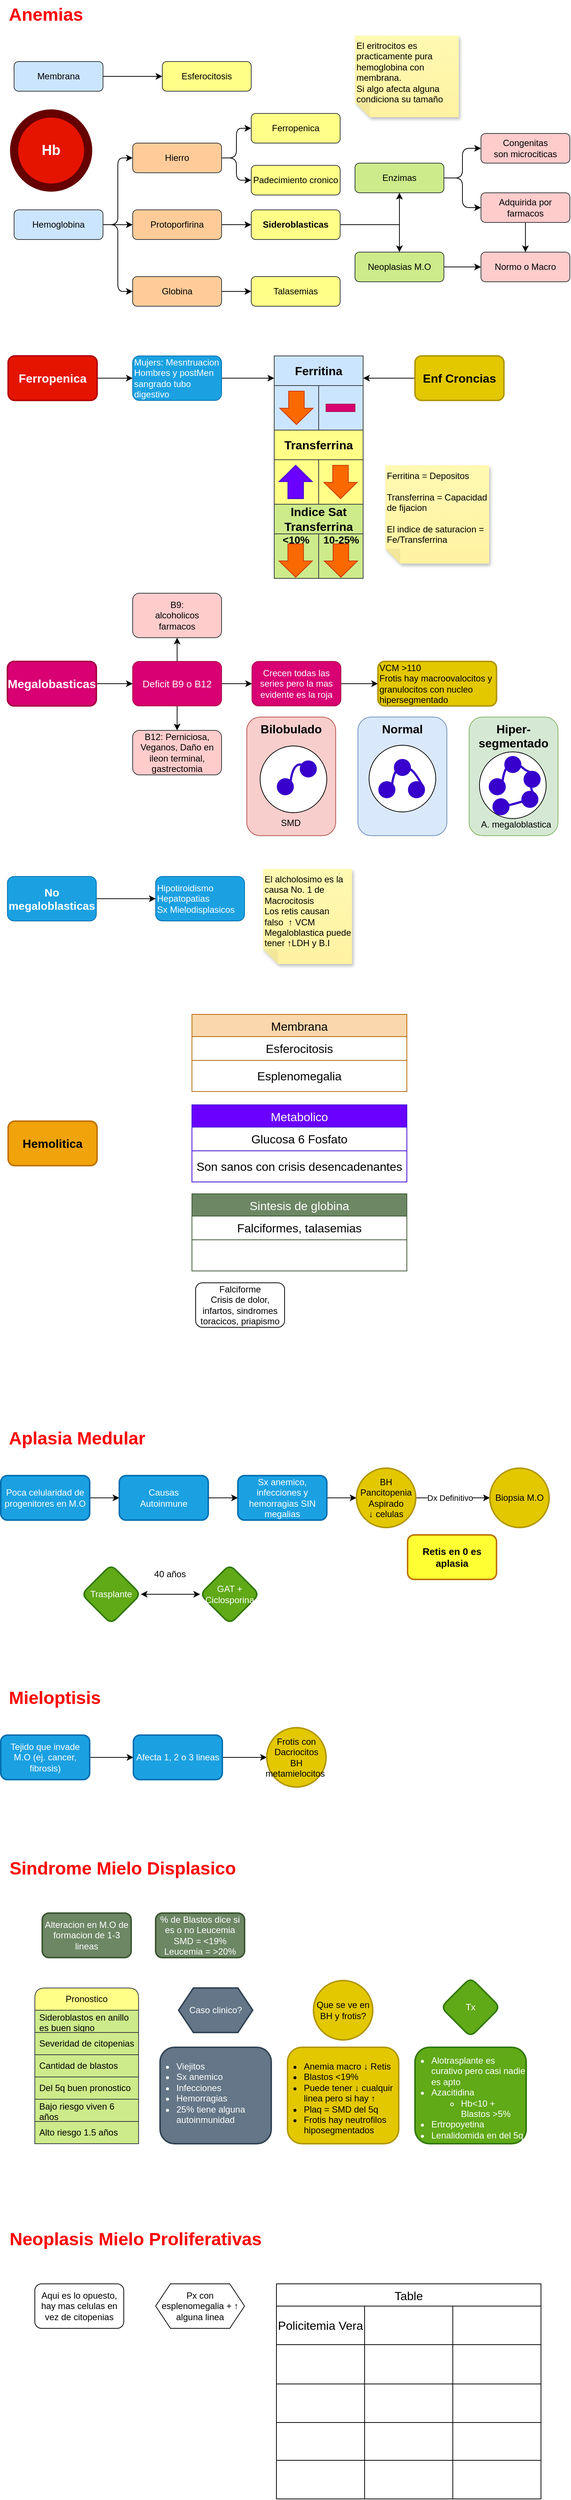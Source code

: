 <mxfile version="21.6.5" type="github">
  <diagram name="Page-1" id="xC1T5dPMzcvkAjgWcqzF">
    <mxGraphModel dx="699" dy="754" grid="1" gridSize="10" guides="1" tooltips="1" connect="1" arrows="1" fold="1" page="1" pageScale="1" pageWidth="850" pageHeight="1100" math="0" shadow="0">
      <root>
        <mxCell id="0" />
        <mxCell id="1" parent="0" />
        <mxCell id="pxykGlDc7MtHIHAwk9MH-92" value="Hiper-segmentado" style="rounded=1;whiteSpace=wrap;html=1;verticalAlign=top;fontSize=16;fontStyle=1;fillColor=#d5e8d4;strokeColor=#82b366;" parent="1" vertex="1">
          <mxGeometry x="703" y="1007" width="120" height="160" as="geometry" />
        </mxCell>
        <mxCell id="pxykGlDc7MtHIHAwk9MH-91" value="Normal" style="rounded=1;whiteSpace=wrap;html=1;verticalAlign=top;fontSize=16;fontStyle=1;fillColor=#dae8fc;strokeColor=#6c8ebf;" parent="1" vertex="1">
          <mxGeometry x="553" y="1007" width="120" height="160" as="geometry" />
        </mxCell>
        <mxCell id="pxykGlDc7MtHIHAwk9MH-87" value="Bilobulado" style="rounded=1;whiteSpace=wrap;html=1;verticalAlign=top;fontSize=16;fontStyle=1;fillColor=#f8cecc;strokeColor=#b85450;" parent="1" vertex="1">
          <mxGeometry x="403" y="1007" width="120" height="160" as="geometry" />
        </mxCell>
        <mxCell id="pxykGlDc7MtHIHAwk9MH-85" value="" style="ellipse;whiteSpace=wrap;html=1;aspect=fixed;" parent="1" vertex="1">
          <mxGeometry x="421" y="1046" width="90" height="90" as="geometry" />
        </mxCell>
        <mxCell id="73Jti63QLcTPkXVLQlRy-1" value="Anemias&amp;nbsp;" style="text;strokeColor=none;fillColor=none;html=1;fontSize=24;fontStyle=1;verticalAlign=middle;align=left;fontColor=#FF0000;" parent="1" vertex="1">
          <mxGeometry x="80" y="40" width="110" height="40" as="geometry" />
        </mxCell>
        <mxCell id="73Jti63QLcTPkXVLQlRy-3" value="Hb" style="ellipse;whiteSpace=wrap;html=1;aspect=fixed;fillColor=#e51400;fontColor=#ffffff;strokeColor=#660000;strokeWidth=11;fontSize=19;fontStyle=1" parent="1" vertex="1">
          <mxGeometry x="89" y="193" width="100" height="100" as="geometry" />
        </mxCell>
        <mxCell id="73Jti63QLcTPkXVLQlRy-9" value="" style="edgeStyle=orthogonalEdgeStyle;rounded=0;orthogonalLoop=1;jettySize=auto;html=1;" parent="1" source="73Jti63QLcTPkXVLQlRy-5" target="73Jti63QLcTPkXVLQlRy-8" edge="1">
          <mxGeometry relative="1" as="geometry" />
        </mxCell>
        <mxCell id="73Jti63QLcTPkXVLQlRy-5" value="Membrana" style="rounded=1;whiteSpace=wrap;html=1;fillColor=#cce5ff;strokeColor=#36393d;" parent="1" vertex="1">
          <mxGeometry x="89" y="123" width="120" height="40" as="geometry" />
        </mxCell>
        <mxCell id="73Jti63QLcTPkXVLQlRy-16" value="" style="edgeStyle=orthogonalEdgeStyle;rounded=1;orthogonalLoop=1;jettySize=auto;html=1;" parent="1" source="73Jti63QLcTPkXVLQlRy-6" target="73Jti63QLcTPkXVLQlRy-10" edge="1">
          <mxGeometry relative="1" as="geometry" />
        </mxCell>
        <mxCell id="73Jti63QLcTPkXVLQlRy-21" style="edgeStyle=orthogonalEdgeStyle;rounded=1;orthogonalLoop=1;jettySize=auto;html=1;entryX=0;entryY=0.5;entryDx=0;entryDy=0;" parent="1" source="73Jti63QLcTPkXVLQlRy-6" target="73Jti63QLcTPkXVLQlRy-11" edge="1">
          <mxGeometry relative="1" as="geometry" />
        </mxCell>
        <mxCell id="73Jti63QLcTPkXVLQlRy-22" style="edgeStyle=orthogonalEdgeStyle;rounded=1;orthogonalLoop=1;jettySize=auto;html=1;entryX=0;entryY=0.5;entryDx=0;entryDy=0;" parent="1" source="73Jti63QLcTPkXVLQlRy-6" target="73Jti63QLcTPkXVLQlRy-7" edge="1">
          <mxGeometry relative="1" as="geometry" />
        </mxCell>
        <mxCell id="73Jti63QLcTPkXVLQlRy-6" value="Hemoglobina" style="rounded=1;whiteSpace=wrap;html=1;fillColor=#cce5ff;strokeColor=#36393d;" parent="1" vertex="1">
          <mxGeometry x="89" y="323" width="120" height="40" as="geometry" />
        </mxCell>
        <mxCell id="73Jti63QLcTPkXVLQlRy-19" value="" style="edgeStyle=orthogonalEdgeStyle;rounded=1;orthogonalLoop=1;jettySize=auto;html=1;" parent="1" source="73Jti63QLcTPkXVLQlRy-7" target="73Jti63QLcTPkXVLQlRy-15" edge="1">
          <mxGeometry relative="1" as="geometry" />
        </mxCell>
        <mxCell id="73Jti63QLcTPkXVLQlRy-7" value="Globina" style="rounded=1;whiteSpace=wrap;html=1;fillColor=#ffcc99;strokeColor=#36393d;" parent="1" vertex="1">
          <mxGeometry x="249" y="413" width="120" height="40" as="geometry" />
        </mxCell>
        <mxCell id="73Jti63QLcTPkXVLQlRy-8" value="Esferocitosis" style="rounded=1;whiteSpace=wrap;html=1;fillColor=#ffff88;strokeColor=#36393d;" parent="1" vertex="1">
          <mxGeometry x="289" y="123" width="120" height="40" as="geometry" />
        </mxCell>
        <mxCell id="73Jti63QLcTPkXVLQlRy-17" value="" style="edgeStyle=orthogonalEdgeStyle;rounded=1;orthogonalLoop=1;jettySize=auto;html=1;" parent="1" source="73Jti63QLcTPkXVLQlRy-10" target="73Jti63QLcTPkXVLQlRy-14" edge="1">
          <mxGeometry relative="1" as="geometry" />
        </mxCell>
        <mxCell id="73Jti63QLcTPkXVLQlRy-10" value="Protoporfirina" style="rounded=1;whiteSpace=wrap;html=1;fillColor=#ffcc99;strokeColor=#36393d;" parent="1" vertex="1">
          <mxGeometry x="249" y="323" width="120" height="40" as="geometry" />
        </mxCell>
        <mxCell id="73Jti63QLcTPkXVLQlRy-18" value="" style="edgeStyle=orthogonalEdgeStyle;rounded=1;orthogonalLoop=1;jettySize=auto;html=1;" parent="1" source="73Jti63QLcTPkXVLQlRy-11" target="73Jti63QLcTPkXVLQlRy-13" edge="1">
          <mxGeometry relative="1" as="geometry" />
        </mxCell>
        <mxCell id="73Jti63QLcTPkXVLQlRy-20" style="edgeStyle=orthogonalEdgeStyle;rounded=1;orthogonalLoop=1;jettySize=auto;html=1;entryX=0;entryY=0.5;entryDx=0;entryDy=0;" parent="1" source="73Jti63QLcTPkXVLQlRy-11" target="73Jti63QLcTPkXVLQlRy-12" edge="1">
          <mxGeometry relative="1" as="geometry" />
        </mxCell>
        <mxCell id="73Jti63QLcTPkXVLQlRy-11" value="Hierro" style="rounded=1;whiteSpace=wrap;html=1;fillColor=#ffcc99;strokeColor=#36393d;" parent="1" vertex="1">
          <mxGeometry x="249" y="233" width="120" height="40" as="geometry" />
        </mxCell>
        <mxCell id="73Jti63QLcTPkXVLQlRy-12" value="Ferropenica" style="rounded=1;whiteSpace=wrap;html=1;fillColor=#ffff88;strokeColor=#36393d;" parent="1" vertex="1">
          <mxGeometry x="409" y="193" width="120" height="40" as="geometry" />
        </mxCell>
        <mxCell id="73Jti63QLcTPkXVLQlRy-13" value="Padecimiento cronico" style="rounded=1;whiteSpace=wrap;html=1;fillColor=#ffff88;strokeColor=#36393d;" parent="1" vertex="1">
          <mxGeometry x="409" y="263" width="120" height="40" as="geometry" />
        </mxCell>
        <mxCell id="73Jti63QLcTPkXVLQlRy-38" style="edgeStyle=orthogonalEdgeStyle;rounded=0;orthogonalLoop=1;jettySize=auto;html=1;entryX=0.5;entryY=1;entryDx=0;entryDy=0;" parent="1" source="73Jti63QLcTPkXVLQlRy-14" target="73Jti63QLcTPkXVLQlRy-23" edge="1">
          <mxGeometry relative="1" as="geometry" />
        </mxCell>
        <mxCell id="73Jti63QLcTPkXVLQlRy-39" style="edgeStyle=orthogonalEdgeStyle;rounded=0;orthogonalLoop=1;jettySize=auto;html=1;entryX=0.5;entryY=0;entryDx=0;entryDy=0;" parent="1" source="73Jti63QLcTPkXVLQlRy-14" target="73Jti63QLcTPkXVLQlRy-24" edge="1">
          <mxGeometry relative="1" as="geometry" />
        </mxCell>
        <mxCell id="73Jti63QLcTPkXVLQlRy-14" value="Sideroblasticas" style="rounded=1;whiteSpace=wrap;html=1;fillColor=#ffff88;strokeColor=#36393d;fontStyle=1" parent="1" vertex="1">
          <mxGeometry x="409" y="323" width="120" height="40" as="geometry" />
        </mxCell>
        <mxCell id="73Jti63QLcTPkXVLQlRy-15" value="Talasemias" style="rounded=1;whiteSpace=wrap;html=1;fillColor=#ffff88;strokeColor=#36393d;" parent="1" vertex="1">
          <mxGeometry x="409" y="413" width="120" height="40" as="geometry" />
        </mxCell>
        <mxCell id="73Jti63QLcTPkXVLQlRy-29" style="edgeStyle=orthogonalEdgeStyle;rounded=1;orthogonalLoop=1;jettySize=auto;html=1;entryX=0;entryY=0.5;entryDx=0;entryDy=0;" parent="1" source="73Jti63QLcTPkXVLQlRy-23" target="73Jti63QLcTPkXVLQlRy-27" edge="1">
          <mxGeometry relative="1" as="geometry" />
        </mxCell>
        <mxCell id="73Jti63QLcTPkXVLQlRy-37" style="edgeStyle=orthogonalEdgeStyle;rounded=1;orthogonalLoop=1;jettySize=auto;html=1;entryX=0;entryY=0.5;entryDx=0;entryDy=0;" parent="1" source="73Jti63QLcTPkXVLQlRy-23" target="73Jti63QLcTPkXVLQlRy-33" edge="1">
          <mxGeometry relative="1" as="geometry" />
        </mxCell>
        <mxCell id="73Jti63QLcTPkXVLQlRy-23" value="Enzimas" style="rounded=1;whiteSpace=wrap;html=1;fillColor=#cdeb8b;strokeColor=#36393d;" parent="1" vertex="1">
          <mxGeometry x="549" y="260" width="120" height="40" as="geometry" />
        </mxCell>
        <mxCell id="73Jti63QLcTPkXVLQlRy-30" style="edgeStyle=orthogonalEdgeStyle;rounded=0;orthogonalLoop=1;jettySize=auto;html=1;" parent="1" source="73Jti63QLcTPkXVLQlRy-24" target="73Jti63QLcTPkXVLQlRy-28" edge="1">
          <mxGeometry relative="1" as="geometry" />
        </mxCell>
        <mxCell id="73Jti63QLcTPkXVLQlRy-24" value="Neoplasias M.O" style="rounded=1;whiteSpace=wrap;html=1;fillColor=#cdeb8b;strokeColor=#36393d;" parent="1" vertex="1">
          <mxGeometry x="549" y="380" width="120" height="40" as="geometry" />
        </mxCell>
        <mxCell id="73Jti63QLcTPkXVLQlRy-27" value="Congenitas&lt;br&gt;son microciticas" style="rounded=1;whiteSpace=wrap;html=1;fillColor=#ffcccc;strokeColor=#36393d;" parent="1" vertex="1">
          <mxGeometry x="719" y="220" width="120" height="40" as="geometry" />
        </mxCell>
        <mxCell id="73Jti63QLcTPkXVLQlRy-28" value="Normo o Macro" style="rounded=1;whiteSpace=wrap;html=1;fillColor=#ffcccc;strokeColor=#36393d;" parent="1" vertex="1">
          <mxGeometry x="719" y="380" width="120" height="40" as="geometry" />
        </mxCell>
        <mxCell id="73Jti63QLcTPkXVLQlRy-31" value="&lt;span style=&quot;font-family: Helvetica; font-size: 12px; font-style: normal; font-variant-ligatures: normal; font-variant-caps: normal; font-weight: 400; letter-spacing: normal; orphans: 2; text-indent: 0px; text-transform: none; widows: 2; word-spacing: 0px; -webkit-text-stroke-width: 0px; text-decoration-thickness: initial; text-decoration-style: initial; text-decoration-color: initial; float: none; display: inline !important;&quot;&gt;El eritrocitos es practicamente pura hemoglobina con membrana.&lt;/span&gt;&lt;br style=&quot;border-color: var(--border-color); font-family: Helvetica; font-size: 12px; font-style: normal; font-variant-ligatures: normal; font-variant-caps: normal; font-weight: 400; letter-spacing: normal; orphans: 2; text-indent: 0px; text-transform: none; widows: 2; word-spacing: 0px; -webkit-text-stroke-width: 0px; text-decoration-thickness: initial; text-decoration-style: initial; text-decoration-color: initial;&quot;&gt;&lt;span style=&quot;font-family: Helvetica; font-size: 12px; font-style: normal; font-variant-ligatures: normal; font-variant-caps: normal; font-weight: 400; letter-spacing: normal; orphans: 2; text-indent: 0px; text-transform: none; widows: 2; word-spacing: 0px; -webkit-text-stroke-width: 0px; text-decoration-thickness: initial; text-decoration-style: initial; text-decoration-color: initial; float: none; display: inline !important;&quot;&gt;Si algo afecta alguna condiciona su tamaño&lt;/span&gt;" style="shape=note;whiteSpace=wrap;html=1;backgroundOutline=1;fontColor=default;darkOpacity=0.05;fillColor=#FFF9B2;strokeColor=none;fillStyle=solid;direction=west;gradientDirection=north;gradientColor=#FFF2A1;shadow=1;size=20;pointerEvents=1;verticalAlign=top;align=left;labelBackgroundColor=none;" parent="1" vertex="1">
          <mxGeometry x="549" y="88" width="140" height="110" as="geometry" />
        </mxCell>
        <mxCell id="73Jti63QLcTPkXVLQlRy-36" value="" style="edgeStyle=orthogonalEdgeStyle;rounded=0;orthogonalLoop=1;jettySize=auto;html=1;" parent="1" source="73Jti63QLcTPkXVLQlRy-33" target="73Jti63QLcTPkXVLQlRy-28" edge="1">
          <mxGeometry relative="1" as="geometry" />
        </mxCell>
        <mxCell id="73Jti63QLcTPkXVLQlRy-33" value="Adquirida por farmacos" style="rounded=1;whiteSpace=wrap;html=1;fillColor=#ffcccc;strokeColor=#36393d;" parent="1" vertex="1">
          <mxGeometry x="719" y="300" width="120" height="40" as="geometry" />
        </mxCell>
        <mxCell id="73Jti63QLcTPkXVLQlRy-44" value="" style="edgeStyle=orthogonalEdgeStyle;rounded=0;orthogonalLoop=1;jettySize=auto;html=1;" parent="1" source="73Jti63QLcTPkXVLQlRy-40" target="73Jti63QLcTPkXVLQlRy-43" edge="1">
          <mxGeometry relative="1" as="geometry" />
        </mxCell>
        <mxCell id="73Jti63QLcTPkXVLQlRy-40" value="Megalobasticas" style="rounded=1;whiteSpace=wrap;html=1;fontSize=16;fillColor=#d80073;fontColor=#ffffff;strokeColor=#A50040;strokeWidth=2;fontStyle=1" parent="1" vertex="1">
          <mxGeometry x="80" y="932" width="120" height="60" as="geometry" />
        </mxCell>
        <mxCell id="73Jti63QLcTPkXVLQlRy-46" value="" style="edgeStyle=orthogonalEdgeStyle;rounded=0;orthogonalLoop=1;jettySize=auto;html=1;" parent="1" source="73Jti63QLcTPkXVLQlRy-41" target="73Jti63QLcTPkXVLQlRy-45" edge="1">
          <mxGeometry relative="1" as="geometry" />
        </mxCell>
        <mxCell id="73Jti63QLcTPkXVLQlRy-41" value="No megaloblasticas" style="whiteSpace=wrap;html=1;rounded=1;fillColor=#1ba1e2;fontColor=#ffffff;strokeColor=#006EAF;fontSize=15;fontStyle=1" parent="1" vertex="1">
          <mxGeometry x="80" y="1222" width="120" height="60" as="geometry" />
        </mxCell>
        <mxCell id="pxykGlDc7MtHIHAwk9MH-60" value="" style="edgeStyle=orthogonalEdgeStyle;rounded=0;orthogonalLoop=1;jettySize=auto;html=1;" parent="1" source="73Jti63QLcTPkXVLQlRy-43" target="pxykGlDc7MtHIHAwk9MH-59" edge="1">
          <mxGeometry relative="1" as="geometry" />
        </mxCell>
        <mxCell id="pxykGlDc7MtHIHAwk9MH-96" value="" style="edgeStyle=orthogonalEdgeStyle;rounded=0;orthogonalLoop=1;jettySize=auto;html=1;" parent="1" source="73Jti63QLcTPkXVLQlRy-43" target="pxykGlDc7MtHIHAwk9MH-95" edge="1">
          <mxGeometry relative="1" as="geometry" />
        </mxCell>
        <mxCell id="pxykGlDc7MtHIHAwk9MH-98" value="" style="edgeStyle=orthogonalEdgeStyle;rounded=0;orthogonalLoop=1;jettySize=auto;html=1;" parent="1" source="73Jti63QLcTPkXVLQlRy-43" target="pxykGlDc7MtHIHAwk9MH-97" edge="1">
          <mxGeometry relative="1" as="geometry" />
        </mxCell>
        <mxCell id="73Jti63QLcTPkXVLQlRy-43" value="Deficit B9 o B12" style="whiteSpace=wrap;html=1;rounded=1;fontSize=13;fillColor=#d80073;fontColor=#ffffff;strokeColor=#A50040;" parent="1" vertex="1">
          <mxGeometry x="249" y="932" width="120" height="60" as="geometry" />
        </mxCell>
        <mxCell id="73Jti63QLcTPkXVLQlRy-45" value="Hipotiroidismo&lt;br&gt;Hepatopatias&lt;br&gt;Sx Mielodisplasicos" style="whiteSpace=wrap;html=1;rounded=1;align=left;fillColor=#1ba1e2;fontColor=#ffffff;strokeColor=#006EAF;" parent="1" vertex="1">
          <mxGeometry x="280" y="1222" width="120" height="60" as="geometry" />
        </mxCell>
        <mxCell id="73Jti63QLcTPkXVLQlRy-47" value="El alcholosimo es la causa No. 1 de Macrocitosis&lt;br&gt;Los retis causan falso&amp;nbsp; ↑ VCM&lt;br&gt;Megaloblastica puede tener ↑LDH y B.I" style="shape=note;whiteSpace=wrap;html=1;backgroundOutline=1;fontColor=#000000;darkOpacity=0.05;fillColor=#FFF9B2;strokeColor=none;fillStyle=solid;direction=west;gradientDirection=north;gradientColor=#FFF2A1;shadow=1;size=20;pointerEvents=1;align=left;verticalAlign=top;" parent="1" vertex="1">
          <mxGeometry x="425" y="1212" width="120" height="128" as="geometry" />
        </mxCell>
        <mxCell id="73Jti63QLcTPkXVLQlRy-48" value="Aplasia Medular" style="text;strokeColor=none;fillColor=none;html=1;fontSize=24;fontStyle=1;verticalAlign=middle;align=left;fontColor=#FF0000;" parent="1" vertex="1">
          <mxGeometry x="80" y="1960" width="260" height="40" as="geometry" />
        </mxCell>
        <mxCell id="pxykGlDc7MtHIHAwk9MH-3" value="" style="edgeStyle=orthogonalEdgeStyle;rounded=0;orthogonalLoop=1;jettySize=auto;html=1;" parent="1" source="pxykGlDc7MtHIHAwk9MH-1" target="pxykGlDc7MtHIHAwk9MH-2" edge="1">
          <mxGeometry relative="1" as="geometry" />
        </mxCell>
        <mxCell id="pxykGlDc7MtHIHAwk9MH-1" value="Poca celularidad de progenitores en M.O" style="rounded=1;whiteSpace=wrap;html=1;fillColor=#1ba1e2;fontColor=#ffffff;strokeColor=#006EAF;strokeWidth=2;" parent="1" vertex="1">
          <mxGeometry x="71" y="2030" width="120" height="60" as="geometry" />
        </mxCell>
        <mxCell id="pxykGlDc7MtHIHAwk9MH-5" value="" style="edgeStyle=orthogonalEdgeStyle;rounded=0;orthogonalLoop=1;jettySize=auto;html=1;" parent="1" source="pxykGlDc7MtHIHAwk9MH-10" target="pxykGlDc7MtHIHAwk9MH-4" edge="1">
          <mxGeometry relative="1" as="geometry" />
        </mxCell>
        <mxCell id="pxykGlDc7MtHIHAwk9MH-2" value="Causas&lt;br&gt;Autoinmune" style="whiteSpace=wrap;html=1;rounded=1;fillColor=#1ba1e2;fontColor=#ffffff;strokeColor=#006EAF;strokeWidth=2;" parent="1" vertex="1">
          <mxGeometry x="231" y="2030" width="120" height="60" as="geometry" />
        </mxCell>
        <mxCell id="pxykGlDc7MtHIHAwk9MH-7" value="" style="edgeStyle=orthogonalEdgeStyle;rounded=0;orthogonalLoop=1;jettySize=auto;html=1;" parent="1" source="pxykGlDc7MtHIHAwk9MH-4" target="pxykGlDc7MtHIHAwk9MH-6" edge="1">
          <mxGeometry relative="1" as="geometry" />
        </mxCell>
        <mxCell id="pxykGlDc7MtHIHAwk9MH-8" value="Dx Definitivo" style="edgeLabel;html=1;align=center;verticalAlign=middle;resizable=0;points=[];" parent="pxykGlDc7MtHIHAwk9MH-7" vertex="1" connectable="0">
          <mxGeometry x="-0.425" y="1" relative="1" as="geometry">
            <mxPoint x="17" y="1" as="offset" />
          </mxGeometry>
        </mxCell>
        <mxCell id="pxykGlDc7MtHIHAwk9MH-4" value="BH&lt;br&gt;Pancitopenia&lt;br&gt;Aspirado&lt;br&gt;↓ celulas" style="ellipse;whiteSpace=wrap;html=1;rounded=1;fillColor=#e3c800;fontColor=#000000;strokeColor=#B09500;strokeWidth=2;" parent="1" vertex="1">
          <mxGeometry x="551" y="2020" width="80" height="80" as="geometry" />
        </mxCell>
        <mxCell id="pxykGlDc7MtHIHAwk9MH-6" value="Biopsia M.O" style="ellipse;whiteSpace=wrap;html=1;rounded=1;fillColor=#e3c800;fontColor=#000000;strokeColor=#B09500;strokeWidth=2;" parent="1" vertex="1">
          <mxGeometry x="731" y="2020" width="80" height="80" as="geometry" />
        </mxCell>
        <mxCell id="pxykGlDc7MtHIHAwk9MH-9" value="Retis en 0 es aplasia" style="rounded=1;whiteSpace=wrap;html=1;fillColor=#FFFF33;fontColor=#000000;strokeColor=#BD7000;strokeWidth=2;fontStyle=1;fontSize=13;" parent="1" vertex="1">
          <mxGeometry x="620" y="2110" width="120" height="60" as="geometry" />
        </mxCell>
        <mxCell id="pxykGlDc7MtHIHAwk9MH-11" value="" style="edgeStyle=orthogonalEdgeStyle;rounded=0;orthogonalLoop=1;jettySize=auto;html=1;" parent="1" source="pxykGlDc7MtHIHAwk9MH-2" target="pxykGlDc7MtHIHAwk9MH-10" edge="1">
          <mxGeometry relative="1" as="geometry">
            <mxPoint x="351" y="2060" as="sourcePoint" />
            <mxPoint x="551" y="2060" as="targetPoint" />
          </mxGeometry>
        </mxCell>
        <mxCell id="pxykGlDc7MtHIHAwk9MH-10" value="Sx anemico, infecciones y hemorragias SIN megalias" style="rounded=1;whiteSpace=wrap;html=1;fillColor=#1ba1e2;fontColor=#ffffff;strokeColor=#006EAF;strokeWidth=2;" parent="1" vertex="1">
          <mxGeometry x="391" y="2030" width="120" height="60" as="geometry" />
        </mxCell>
        <mxCell id="pxykGlDc7MtHIHAwk9MH-15" value="" style="edgeStyle=orthogonalEdgeStyle;rounded=0;orthogonalLoop=1;jettySize=auto;html=1;startArrow=classic;startFill=1;" parent="1" source="pxykGlDc7MtHIHAwk9MH-12" target="pxykGlDc7MtHIHAwk9MH-14" edge="1">
          <mxGeometry relative="1" as="geometry" />
        </mxCell>
        <mxCell id="pxykGlDc7MtHIHAwk9MH-12" value="Trasplante" style="rhombus;whiteSpace=wrap;html=1;rounded=1;fillColor=#60a917;fontColor=#ffffff;strokeColor=#2D7600;strokeWidth=2;" parent="1" vertex="1">
          <mxGeometry x="180" y="2150" width="80" height="80" as="geometry" />
        </mxCell>
        <mxCell id="pxykGlDc7MtHIHAwk9MH-14" value="GAT + Ciclosporina" style="rhombus;whiteSpace=wrap;html=1;rounded=1;fillColor=#60a917;fontColor=#ffffff;strokeColor=#2D7600;strokeWidth=2;" parent="1" vertex="1">
          <mxGeometry x="340" y="2150" width="80" height="80" as="geometry" />
        </mxCell>
        <mxCell id="pxykGlDc7MtHIHAwk9MH-16" value="40 años" style="text;html=1;align=center;verticalAlign=middle;resizable=0;points=[];autosize=1;strokeColor=none;fillColor=none;" parent="1" vertex="1">
          <mxGeometry x="264" y="2148" width="70" height="30" as="geometry" />
        </mxCell>
        <mxCell id="pxykGlDc7MtHIHAwk9MH-17" value="Mieloptisis" style="text;strokeColor=none;fillColor=none;html=1;fontSize=24;fontStyle=1;verticalAlign=middle;align=left;fontColor=#FF0000;" parent="1" vertex="1">
          <mxGeometry x="80" y="2310" width="260" height="40" as="geometry" />
        </mxCell>
        <mxCell id="pxykGlDc7MtHIHAwk9MH-18" value="" style="edgeStyle=orthogonalEdgeStyle;rounded=0;orthogonalLoop=1;jettySize=auto;html=1;" parent="1" source="pxykGlDc7MtHIHAwk9MH-19" target="pxykGlDc7MtHIHAwk9MH-20" edge="1">
          <mxGeometry relative="1" as="geometry" />
        </mxCell>
        <mxCell id="pxykGlDc7MtHIHAwk9MH-19" value="Tejido que invade M.O (ej. cancer, fibrosis)" style="rounded=1;whiteSpace=wrap;html=1;fillColor=#1ba1e2;fontColor=#ffffff;strokeColor=#006EAF;strokeWidth=2;" parent="1" vertex="1">
          <mxGeometry x="71" y="2380" width="120" height="60" as="geometry" />
        </mxCell>
        <mxCell id="pxykGlDc7MtHIHAwk9MH-24" value="" style="edgeStyle=orthogonalEdgeStyle;rounded=0;orthogonalLoop=1;jettySize=auto;html=1;" parent="1" source="pxykGlDc7MtHIHAwk9MH-20" target="pxykGlDc7MtHIHAwk9MH-23" edge="1">
          <mxGeometry relative="1" as="geometry" />
        </mxCell>
        <mxCell id="pxykGlDc7MtHIHAwk9MH-20" value="Afecta 1, 2 o 3 lineas" style="whiteSpace=wrap;html=1;rounded=1;fillColor=#1ba1e2;fontColor=#ffffff;strokeColor=#006EAF;strokeWidth=2;" parent="1" vertex="1">
          <mxGeometry x="250" y="2380" width="120" height="60" as="geometry" />
        </mxCell>
        <mxCell id="pxykGlDc7MtHIHAwk9MH-23" value="Frotis con Dacriocitos&lt;br&gt;BH metamielocitos&amp;nbsp;" style="ellipse;whiteSpace=wrap;html=1;fillColor=#e3c800;strokeColor=#B09500;fontColor=#000000;rounded=1;strokeWidth=2;" parent="1" vertex="1">
          <mxGeometry x="430" y="2370" width="80" height="80" as="geometry" />
        </mxCell>
        <mxCell id="pxykGlDc7MtHIHAwk9MH-27" value="" style="edgeStyle=orthogonalEdgeStyle;rounded=0;orthogonalLoop=1;jettySize=auto;html=1;" parent="1" source="pxykGlDc7MtHIHAwk9MH-25" target="pxykGlDc7MtHIHAwk9MH-26" edge="1">
          <mxGeometry relative="1" as="geometry" />
        </mxCell>
        <mxCell id="pxykGlDc7MtHIHAwk9MH-25" value="Ferropenica" style="rounded=1;whiteSpace=wrap;html=1;fillColor=#e51400;fontColor=#ffffff;strokeColor=#B20000;strokeWidth=2;fontSize=16;fontStyle=1" parent="1" vertex="1">
          <mxGeometry x="81" y="520" width="120" height="60" as="geometry" />
        </mxCell>
        <mxCell id="pxykGlDc7MtHIHAwk9MH-48" style="edgeStyle=orthogonalEdgeStyle;rounded=0;orthogonalLoop=1;jettySize=auto;html=1;entryX=0;entryY=0.75;entryDx=0;entryDy=0;" parent="1" source="pxykGlDc7MtHIHAwk9MH-26" target="pxykGlDc7MtHIHAwk9MH-28" edge="1">
          <mxGeometry relative="1" as="geometry" />
        </mxCell>
        <mxCell id="pxykGlDc7MtHIHAwk9MH-26" value="Mujers: Mesntruacion&lt;br&gt;Hombres y postMen sangrado tubo digestivo" style="whiteSpace=wrap;html=1;rounded=1;align=left;fillColor=#1ba1e2;fontColor=#ffffff;strokeColor=#006EAF;" parent="1" vertex="1">
          <mxGeometry x="249" y="520" width="120" height="60" as="geometry" />
        </mxCell>
        <mxCell id="pxykGlDc7MtHIHAwk9MH-28" value="Ferritina" style="rounded=0;whiteSpace=wrap;html=1;fontSize=16;fillColor=#cce5ff;strokeColor=#36393d;fontStyle=1" parent="1" vertex="1">
          <mxGeometry x="440" y="520" width="120" height="40" as="geometry" />
        </mxCell>
        <mxCell id="pxykGlDc7MtHIHAwk9MH-29" value="" style="whiteSpace=wrap;html=1;aspect=fixed;fillColor=#cce5ff;strokeColor=#36393d;" parent="1" vertex="1">
          <mxGeometry x="440" y="560" width="60" height="60" as="geometry" />
        </mxCell>
        <mxCell id="pxykGlDc7MtHIHAwk9MH-31" value="" style="whiteSpace=wrap;html=1;aspect=fixed;fillColor=#cce5ff;strokeColor=#36393d;" parent="1" vertex="1">
          <mxGeometry x="500" y="560" width="60" height="60" as="geometry" />
        </mxCell>
        <mxCell id="pxykGlDc7MtHIHAwk9MH-32" value="Transferrina" style="rounded=0;whiteSpace=wrap;html=1;fontSize=16;fillColor=#ffff88;strokeColor=#36393d;fontStyle=1" parent="1" vertex="1">
          <mxGeometry x="440" y="620" width="120" height="40" as="geometry" />
        </mxCell>
        <mxCell id="pxykGlDc7MtHIHAwk9MH-33" value="" style="whiteSpace=wrap;html=1;aspect=fixed;fillColor=#ffff88;strokeColor=#36393d;" parent="1" vertex="1">
          <mxGeometry x="440" y="660" width="60" height="60" as="geometry" />
        </mxCell>
        <mxCell id="pxykGlDc7MtHIHAwk9MH-34" value="" style="whiteSpace=wrap;html=1;aspect=fixed;fillColor=#ffff88;strokeColor=#36393d;" parent="1" vertex="1">
          <mxGeometry x="500" y="660" width="60" height="60" as="geometry" />
        </mxCell>
        <mxCell id="pxykGlDc7MtHIHAwk9MH-36" value="" style="shape=singleArrow;direction=north;whiteSpace=wrap;html=1;arrowWidth=0.467;arrowSize=0.489;fillColor=#6a00ff;fontColor=#ffffff;strokeColor=#3700CC;" parent="1" vertex="1">
          <mxGeometry x="446.5" y="667.5" width="45" height="45" as="geometry" />
        </mxCell>
        <mxCell id="pxykGlDc7MtHIHAwk9MH-37" value="" style="shape=singleArrow;direction=south;whiteSpace=wrap;html=1;arrowWidth=0.467;arrowSize=0.489;fillColor=#fa6800;fontColor=#000000;strokeColor=#C73500;" parent="1" vertex="1">
          <mxGeometry x="447.5" y="567.5" width="45" height="45" as="geometry" />
        </mxCell>
        <mxCell id="pxykGlDc7MtHIHAwk9MH-39" value="" style="shape=singleArrow;direction=south;whiteSpace=wrap;html=1;arrowWidth=0.467;arrowSize=0.489;fillColor=#fa6800;fontColor=#000000;strokeColor=#C73500;" parent="1" vertex="1">
          <mxGeometry x="507" y="667.5" width="45" height="45" as="geometry" />
        </mxCell>
        <mxCell id="pxykGlDc7MtHIHAwk9MH-47" style="edgeStyle=orthogonalEdgeStyle;rounded=0;orthogonalLoop=1;jettySize=auto;html=1;entryX=1;entryY=0.75;entryDx=0;entryDy=0;" parent="1" source="pxykGlDc7MtHIHAwk9MH-41" target="pxykGlDc7MtHIHAwk9MH-28" edge="1">
          <mxGeometry relative="1" as="geometry" />
        </mxCell>
        <mxCell id="pxykGlDc7MtHIHAwk9MH-41" value="Enf Croncias" style="rounded=1;whiteSpace=wrap;html=1;fillColor=#e3c800;fontColor=#000000;strokeColor=#B09500;strokeWidth=2;fontSize=16;fontStyle=1" parent="1" vertex="1">
          <mxGeometry x="630" y="520" width="120" height="60" as="geometry" />
        </mxCell>
        <mxCell id="pxykGlDc7MtHIHAwk9MH-49" value="Indice Sat Transferrina" style="rounded=0;whiteSpace=wrap;html=1;fontSize=16;fillColor=#cdeb8b;strokeColor=#36393d;fontStyle=1" parent="1" vertex="1">
          <mxGeometry x="440" y="720" width="120" height="40" as="geometry" />
        </mxCell>
        <mxCell id="pxykGlDc7MtHIHAwk9MH-50" value="" style="whiteSpace=wrap;html=1;aspect=fixed;fillColor=#cdeb8b;strokeColor=#36393d;verticalAlign=bottom;" parent="1" vertex="1">
          <mxGeometry x="440" y="760" width="60" height="60" as="geometry" />
        </mxCell>
        <mxCell id="pxykGlDc7MtHIHAwk9MH-51" value="" style="whiteSpace=wrap;html=1;aspect=fixed;fillColor=#cdeb8b;strokeColor=#36393d;verticalAlign=bottom;" parent="1" vertex="1">
          <mxGeometry x="500" y="760" width="60" height="60" as="geometry" />
        </mxCell>
        <mxCell id="pxykGlDc7MtHIHAwk9MH-52" value="&amp;lt;10%" style="shape=singleArrow;direction=south;whiteSpace=wrap;html=1;arrowWidth=0.467;arrowSize=0.489;fillColor=#fa6800;fontColor=#000000;strokeColor=#C73500;verticalAlign=top;fontStyle=1;fontSize=14;spacingTop=-21;spacingBottom=0;" parent="1" vertex="1">
          <mxGeometry x="446.5" y="773.5" width="45" height="45" as="geometry" />
        </mxCell>
        <mxCell id="pxykGlDc7MtHIHAwk9MH-56" value="10-25%" style="shape=singleArrow;direction=south;whiteSpace=wrap;html=1;arrowWidth=0.467;arrowSize=0.489;fillColor=#fa6800;fontColor=#000000;strokeColor=#C73500;verticalAlign=top;fontStyle=1;fontSize=14;spacingTop=-18;spacingBottom=0;spacing=-1;" parent="1" vertex="1">
          <mxGeometry x="507.5" y="773.5" width="45" height="45" as="geometry" />
        </mxCell>
        <mxCell id="pxykGlDc7MtHIHAwk9MH-57" value="Ferritina = Depositos&lt;br&gt;&lt;br&gt;Transferrina = Capacidad de fijacion&lt;br&gt;&lt;br&gt;El indice de saturacion = Fe/Transferrina" style="shape=note;whiteSpace=wrap;html=1;backgroundOutline=1;fontColor=#000000;darkOpacity=0.05;fillColor=#FFF9B2;strokeColor=none;fillStyle=solid;direction=west;gradientDirection=north;gradientColor=#FFF2A1;shadow=1;size=20;pointerEvents=1;verticalAlign=top;align=left;" parent="1" vertex="1">
          <mxGeometry x="590" y="667.5" width="140" height="132.5" as="geometry" />
        </mxCell>
        <mxCell id="pxykGlDc7MtHIHAwk9MH-58" value="" style="rounded=0;whiteSpace=wrap;html=1;fillColor=#d80073;fontColor=#ffffff;strokeColor=#A50040;" parent="1" vertex="1">
          <mxGeometry x="510" y="585" width="39" height="10" as="geometry" />
        </mxCell>
        <mxCell id="pxykGlDc7MtHIHAwk9MH-62" value="" style="edgeStyle=orthogonalEdgeStyle;rounded=0;orthogonalLoop=1;jettySize=auto;html=1;" parent="1" source="pxykGlDc7MtHIHAwk9MH-59" target="pxykGlDc7MtHIHAwk9MH-61" edge="1">
          <mxGeometry relative="1" as="geometry" />
        </mxCell>
        <mxCell id="pxykGlDc7MtHIHAwk9MH-59" value="Crecen todas las series pero la mas evidente es la roja" style="whiteSpace=wrap;html=1;rounded=1;verticalAlign=middle;fillColor=#d80073;fontColor=#ffffff;strokeColor=#A50040;" parent="1" vertex="1">
          <mxGeometry x="410" y="932" width="120" height="60" as="geometry" />
        </mxCell>
        <mxCell id="pxykGlDc7MtHIHAwk9MH-61" value="VCM &amp;gt;110&lt;br&gt;Frotis hay macroovalocitos y granulocitos con nucleo hipersegmentado" style="whiteSpace=wrap;html=1;rounded=1;align=left;fillColor=#e3c800;fontColor=#000000;strokeColor=#B09500;strokeWidth=2;" parent="1" vertex="1">
          <mxGeometry x="580" y="932" width="160" height="60" as="geometry" />
        </mxCell>
        <mxCell id="pxykGlDc7MtHIHAwk9MH-63" value="" style="ellipse;whiteSpace=wrap;html=1;aspect=fixed;" parent="1" vertex="1">
          <mxGeometry x="568" y="1045" width="90" height="90" as="geometry" />
        </mxCell>
        <mxCell id="pxykGlDc7MtHIHAwk9MH-64" value="" style="ellipse;whiteSpace=wrap;html=1;aspect=fixed;fillColor=#3700CC;fontColor=#ffffff;strokeColor=#3700CC;strokeWidth=3;" parent="1" vertex="1">
          <mxGeometry x="582" y="1095" width="20" height="20" as="geometry" />
        </mxCell>
        <mxCell id="pxykGlDc7MtHIHAwk9MH-65" value="" style="ellipse;whiteSpace=wrap;html=1;aspect=fixed;fillColor=#3700CC;fontColor=#ffffff;strokeColor=#3700CC;strokeWidth=3;" parent="1" vertex="1">
          <mxGeometry x="622" y="1095" width="20" height="20" as="geometry" />
        </mxCell>
        <mxCell id="pxykGlDc7MtHIHAwk9MH-66" value="" style="ellipse;whiteSpace=wrap;html=1;aspect=fixed;fillColor=#3700CC;fontColor=#ffffff;strokeColor=#3700CC;strokeWidth=3;" parent="1" vertex="1">
          <mxGeometry x="603" y="1065" width="20" height="20" as="geometry" />
        </mxCell>
        <mxCell id="pxykGlDc7MtHIHAwk9MH-69" value="" style="curved=1;endArrow=none;html=1;rounded=0;entryX=1;entryY=0;entryDx=0;entryDy=0;exitX=1;exitY=0;exitDx=0;exitDy=0;endFill=0;fillColor=#6a00ff;strokeColor=#3700CC;strokeWidth=3;" parent="1" source="pxykGlDc7MtHIHAwk9MH-64" target="pxykGlDc7MtHIHAwk9MH-65" edge="1">
          <mxGeometry width="50" height="50" relative="1" as="geometry">
            <mxPoint x="632" y="1135" as="sourcePoint" />
            <mxPoint x="682" y="1085" as="targetPoint" />
            <Array as="points">
              <mxPoint x="602" y="1075" />
              <mxPoint x="622" y="1075" />
              <mxPoint x="632" y="1085" />
            </Array>
          </mxGeometry>
        </mxCell>
        <mxCell id="pxykGlDc7MtHIHAwk9MH-71" value="" style="ellipse;whiteSpace=wrap;html=1;aspect=fixed;" parent="1" vertex="1">
          <mxGeometry x="717" y="1054" width="90" height="90" as="geometry" />
        </mxCell>
        <mxCell id="pxykGlDc7MtHIHAwk9MH-72" value="" style="ellipse;whiteSpace=wrap;html=1;aspect=fixed;fillColor=#3700CC;fontColor=#ffffff;strokeColor=#3700CC;strokeWidth=3;" parent="1" vertex="1">
          <mxGeometry x="731" y="1091" width="20" height="20" as="geometry" />
        </mxCell>
        <mxCell id="pxykGlDc7MtHIHAwk9MH-73" value="" style="ellipse;whiteSpace=wrap;html=1;aspect=fixed;fillColor=#3700CC;fontColor=#ffffff;strokeColor=#3700CC;strokeWidth=3;" parent="1" vertex="1">
          <mxGeometry x="778" y="1081" width="20" height="20" as="geometry" />
        </mxCell>
        <mxCell id="pxykGlDc7MtHIHAwk9MH-74" value="" style="ellipse;whiteSpace=wrap;html=1;aspect=fixed;fillColor=#3700CC;fontColor=#ffffff;strokeColor=#3700CC;strokeWidth=3;" parent="1" vertex="1">
          <mxGeometry x="752" y="1061" width="20" height="20" as="geometry" />
        </mxCell>
        <mxCell id="pxykGlDc7MtHIHAwk9MH-75" value="" style="curved=1;endArrow=none;html=1;rounded=0;entryX=1;entryY=0;entryDx=0;entryDy=0;exitX=1;exitY=0;exitDx=0;exitDy=0;endFill=0;fillColor=#6a00ff;strokeColor=#3700CC;strokeWidth=3;" parent="1" source="pxykGlDc7MtHIHAwk9MH-72" target="pxykGlDc7MtHIHAwk9MH-73" edge="1">
          <mxGeometry width="50" height="50" relative="1" as="geometry">
            <mxPoint x="781" y="1131" as="sourcePoint" />
            <mxPoint x="831" y="1081" as="targetPoint" />
            <Array as="points">
              <mxPoint x="751" y="1071" />
              <mxPoint x="771" y="1071" />
              <mxPoint x="781" y="1081" />
            </Array>
          </mxGeometry>
        </mxCell>
        <mxCell id="pxykGlDc7MtHIHAwk9MH-79" value="" style="ellipse;whiteSpace=wrap;html=1;aspect=fixed;fillColor=#3700CC;fontColor=#ffffff;strokeColor=#3700CC;strokeWidth=3;flipV=0;flipH=0;" parent="1" vertex="1">
          <mxGeometry x="775" y="1108" width="20" height="20" as="geometry" />
        </mxCell>
        <mxCell id="pxykGlDc7MtHIHAwk9MH-80" value="" style="ellipse;whiteSpace=wrap;html=1;aspect=fixed;fillColor=#3700CC;fontColor=#ffffff;strokeColor=#3700CC;strokeWidth=3;flipV=0;flipH=0;" parent="1" vertex="1">
          <mxGeometry x="736" y="1118" width="20" height="20" as="geometry" />
        </mxCell>
        <mxCell id="pxykGlDc7MtHIHAwk9MH-81" value="" style="curved=1;endArrow=none;html=1;rounded=0;exitX=1;exitY=0;exitDx=0;exitDy=0;endFill=0;fillColor=#6a00ff;strokeColor=#3700CC;strokeWidth=3;" parent="1" edge="1">
          <mxGeometry width="50" height="50" relative="1" as="geometry">
            <mxPoint x="787.071" y="1099.929" as="sourcePoint" />
            <mxPoint x="756" y="1126" as="targetPoint" />
            <Array as="points">
              <mxPoint x="786" y="1105.929" />
              <mxPoint x="796" y="1115.929" />
            </Array>
          </mxGeometry>
        </mxCell>
        <mxCell id="pxykGlDc7MtHIHAwk9MH-82" value="" style="ellipse;whiteSpace=wrap;html=1;aspect=fixed;fillColor=#3700CC;fontColor=#ffffff;strokeColor=#3700CC;strokeWidth=3;" parent="1" vertex="1">
          <mxGeometry x="445" y="1091" width="20" height="20" as="geometry" />
        </mxCell>
        <mxCell id="pxykGlDc7MtHIHAwk9MH-83" value="" style="ellipse;whiteSpace=wrap;html=1;aspect=fixed;fillColor=#3700CC;fontColor=#ffffff;strokeColor=#3700CC;strokeWidth=3;" parent="1" vertex="1">
          <mxGeometry x="476" y="1067" width="20" height="20" as="geometry" />
        </mxCell>
        <mxCell id="pxykGlDc7MtHIHAwk9MH-84" value="" style="curved=1;endArrow=none;html=1;rounded=0;entryX=1;entryY=0;entryDx=0;entryDy=0;exitX=1;exitY=0;exitDx=0;exitDy=0;endFill=0;fillColor=#6a00ff;strokeColor=#3700CC;strokeWidth=3;" parent="1" source="pxykGlDc7MtHIHAwk9MH-82" target="pxykGlDc7MtHIHAwk9MH-83" edge="1">
          <mxGeometry width="50" height="50" relative="1" as="geometry">
            <mxPoint x="495" y="1131" as="sourcePoint" />
            <mxPoint x="545" y="1081" as="targetPoint" />
            <Array as="points">
              <mxPoint x="465" y="1071" />
              <mxPoint x="485" y="1071" />
              <mxPoint x="495" y="1081" />
            </Array>
          </mxGeometry>
        </mxCell>
        <mxCell id="pxykGlDc7MtHIHAwk9MH-93" value="SMD" style="text;html=1;align=center;verticalAlign=middle;resizable=0;points=[];autosize=1;strokeColor=none;fillColor=none;" parent="1" vertex="1">
          <mxGeometry x="437" y="1135" width="50" height="30" as="geometry" />
        </mxCell>
        <mxCell id="pxykGlDc7MtHIHAwk9MH-94" value="A. megaloblastica" style="text;html=1;align=center;verticalAlign=middle;resizable=0;points=[];autosize=1;strokeColor=none;fillColor=none;" parent="1" vertex="1">
          <mxGeometry x="706" y="1137" width="120" height="30" as="geometry" />
        </mxCell>
        <mxCell id="pxykGlDc7MtHIHAwk9MH-95" value="B9:&lt;br&gt;alcoholicos&lt;br&gt;farmacos" style="whiteSpace=wrap;html=1;rounded=1;fillColor=#ffcccc;strokeColor=#36393d;" parent="1" vertex="1">
          <mxGeometry x="249" y="840" width="120" height="60" as="geometry" />
        </mxCell>
        <mxCell id="pxykGlDc7MtHIHAwk9MH-97" value="B12: Perniciosa, Veganos, Daño en ileon terminal, gastrectomia" style="whiteSpace=wrap;html=1;rounded=1;fillColor=#ffcccc;strokeColor=#36393d;" parent="1" vertex="1">
          <mxGeometry x="249" y="1025" width="120" height="60" as="geometry" />
        </mxCell>
        <mxCell id="pxykGlDc7MtHIHAwk9MH-99" value="Membrana" style="shape=table;startSize=30;container=1;collapsible=0;childLayout=tableLayout;strokeColor=#b46504;fontSize=16;fillColor=#fad7ac;" parent="1" vertex="1">
          <mxGeometry x="329" y="1408" width="290" height="104" as="geometry" />
        </mxCell>
        <mxCell id="pxykGlDc7MtHIHAwk9MH-100" value="" style="shape=tableRow;horizontal=0;startSize=0;swimlaneHead=0;swimlaneBody=0;strokeColor=inherit;top=0;left=0;bottom=0;right=0;collapsible=0;dropTarget=0;fillColor=none;points=[[0,0.5],[1,0.5]];portConstraint=eastwest;fontSize=16;" parent="pxykGlDc7MtHIHAwk9MH-99" vertex="1">
          <mxGeometry y="30" width="290" height="32" as="geometry" />
        </mxCell>
        <mxCell id="pxykGlDc7MtHIHAwk9MH-101" value="Esferocitosis" style="shape=partialRectangle;html=1;whiteSpace=wrap;connectable=0;strokeColor=inherit;overflow=hidden;fillColor=none;top=0;left=0;bottom=0;right=0;pointerEvents=1;fontSize=16;rowspan=1;colspan=3;" parent="pxykGlDc7MtHIHAwk9MH-100" vertex="1">
          <mxGeometry width="290" height="32" as="geometry">
            <mxRectangle width="97" height="32" as="alternateBounds" />
          </mxGeometry>
        </mxCell>
        <mxCell id="pxykGlDc7MtHIHAwk9MH-102" value="" style="shape=partialRectangle;html=1;whiteSpace=wrap;connectable=0;strokeColor=inherit;overflow=hidden;fillColor=none;top=0;left=0;bottom=0;right=0;pointerEvents=1;fontSize=16;" parent="pxykGlDc7MtHIHAwk9MH-100" vertex="1" visible="0">
          <mxGeometry x="97" width="96" height="32" as="geometry">
            <mxRectangle width="96" height="32" as="alternateBounds" />
          </mxGeometry>
        </mxCell>
        <mxCell id="pxykGlDc7MtHIHAwk9MH-103" value="" style="shape=partialRectangle;html=1;whiteSpace=wrap;connectable=0;strokeColor=inherit;overflow=hidden;fillColor=none;top=0;left=0;bottom=0;right=0;pointerEvents=1;fontSize=16;" parent="pxykGlDc7MtHIHAwk9MH-100" vertex="1" visible="0">
          <mxGeometry x="193" width="97" height="32" as="geometry">
            <mxRectangle width="97" height="32" as="alternateBounds" />
          </mxGeometry>
        </mxCell>
        <mxCell id="pxykGlDc7MtHIHAwk9MH-104" value="" style="shape=tableRow;horizontal=0;startSize=0;swimlaneHead=0;swimlaneBody=0;strokeColor=inherit;top=0;left=0;bottom=0;right=0;collapsible=0;dropTarget=0;fillColor=none;points=[[0,0.5],[1,0.5]];portConstraint=eastwest;fontSize=16;" parent="pxykGlDc7MtHIHAwk9MH-99" vertex="1">
          <mxGeometry y="62" width="290" height="42" as="geometry" />
        </mxCell>
        <mxCell id="pxykGlDc7MtHIHAwk9MH-105" value="Esplenomegalia" style="shape=partialRectangle;html=1;whiteSpace=wrap;connectable=0;strokeColor=inherit;overflow=hidden;fillColor=none;top=0;left=0;bottom=0;right=0;pointerEvents=1;fontSize=16;rowspan=1;colspan=3;" parent="pxykGlDc7MtHIHAwk9MH-104" vertex="1">
          <mxGeometry width="290" height="42" as="geometry">
            <mxRectangle width="97" height="42" as="alternateBounds" />
          </mxGeometry>
        </mxCell>
        <mxCell id="pxykGlDc7MtHIHAwk9MH-106" value="" style="shape=partialRectangle;html=1;whiteSpace=wrap;connectable=0;strokeColor=inherit;overflow=hidden;fillColor=none;top=0;left=0;bottom=0;right=0;pointerEvents=1;fontSize=16;" parent="pxykGlDc7MtHIHAwk9MH-104" vertex="1" visible="0">
          <mxGeometry x="97" width="96" height="42" as="geometry">
            <mxRectangle width="96" height="42" as="alternateBounds" />
          </mxGeometry>
        </mxCell>
        <mxCell id="pxykGlDc7MtHIHAwk9MH-107" value="" style="shape=partialRectangle;html=1;whiteSpace=wrap;connectable=0;strokeColor=inherit;overflow=hidden;fillColor=none;top=0;left=0;bottom=0;right=0;pointerEvents=1;fontSize=16;" parent="pxykGlDc7MtHIHAwk9MH-104" vertex="1" visible="0">
          <mxGeometry x="193" width="97" height="42" as="geometry">
            <mxRectangle width="97" height="42" as="alternateBounds" />
          </mxGeometry>
        </mxCell>
        <mxCell id="pxykGlDc7MtHIHAwk9MH-112" value="Metabolico" style="shape=table;startSize=30;container=1;collapsible=0;childLayout=tableLayout;strokeColor=#3700CC;fontSize=16;fillColor=#6a00ff;fontColor=#ffffff;" parent="1" vertex="1">
          <mxGeometry x="329" y="1530" width="290" height="104" as="geometry" />
        </mxCell>
        <mxCell id="pxykGlDc7MtHIHAwk9MH-113" value="" style="shape=tableRow;horizontal=0;startSize=0;swimlaneHead=0;swimlaneBody=0;strokeColor=inherit;top=0;left=0;bottom=0;right=0;collapsible=0;dropTarget=0;fillColor=none;points=[[0,0.5],[1,0.5]];portConstraint=eastwest;fontSize=16;" parent="pxykGlDc7MtHIHAwk9MH-112" vertex="1">
          <mxGeometry y="30" width="290" height="32" as="geometry" />
        </mxCell>
        <mxCell id="pxykGlDc7MtHIHAwk9MH-114" value="Glucosa 6 Fosfato" style="shape=partialRectangle;html=1;whiteSpace=wrap;connectable=0;strokeColor=inherit;overflow=hidden;fillColor=none;top=0;left=0;bottom=0;right=0;pointerEvents=1;fontSize=16;rowspan=1;colspan=3;" parent="pxykGlDc7MtHIHAwk9MH-113" vertex="1">
          <mxGeometry width="290" height="32" as="geometry">
            <mxRectangle width="97" height="32" as="alternateBounds" />
          </mxGeometry>
        </mxCell>
        <mxCell id="pxykGlDc7MtHIHAwk9MH-115" value="" style="shape=partialRectangle;html=1;whiteSpace=wrap;connectable=0;strokeColor=inherit;overflow=hidden;fillColor=none;top=0;left=0;bottom=0;right=0;pointerEvents=1;fontSize=16;" parent="pxykGlDc7MtHIHAwk9MH-113" vertex="1" visible="0">
          <mxGeometry x="97" width="96" height="32" as="geometry">
            <mxRectangle width="96" height="32" as="alternateBounds" />
          </mxGeometry>
        </mxCell>
        <mxCell id="pxykGlDc7MtHIHAwk9MH-116" value="" style="shape=partialRectangle;html=1;whiteSpace=wrap;connectable=0;strokeColor=inherit;overflow=hidden;fillColor=none;top=0;left=0;bottom=0;right=0;pointerEvents=1;fontSize=16;" parent="pxykGlDc7MtHIHAwk9MH-113" vertex="1" visible="0">
          <mxGeometry x="193" width="97" height="32" as="geometry">
            <mxRectangle width="97" height="32" as="alternateBounds" />
          </mxGeometry>
        </mxCell>
        <mxCell id="pxykGlDc7MtHIHAwk9MH-117" value="" style="shape=tableRow;horizontal=0;startSize=0;swimlaneHead=0;swimlaneBody=0;strokeColor=inherit;top=0;left=0;bottom=0;right=0;collapsible=0;dropTarget=0;fillColor=none;points=[[0,0.5],[1,0.5]];portConstraint=eastwest;fontSize=16;" parent="pxykGlDc7MtHIHAwk9MH-112" vertex="1">
          <mxGeometry y="62" width="290" height="42" as="geometry" />
        </mxCell>
        <mxCell id="pxykGlDc7MtHIHAwk9MH-118" value="Son sanos con crisis desencadenantes" style="shape=partialRectangle;html=1;whiteSpace=wrap;connectable=0;strokeColor=inherit;overflow=hidden;fillColor=none;top=0;left=0;bottom=0;right=0;pointerEvents=1;fontSize=16;rowspan=1;colspan=3;" parent="pxykGlDc7MtHIHAwk9MH-117" vertex="1">
          <mxGeometry width="290" height="42" as="geometry">
            <mxRectangle width="97" height="42" as="alternateBounds" />
          </mxGeometry>
        </mxCell>
        <mxCell id="pxykGlDc7MtHIHAwk9MH-119" value="" style="shape=partialRectangle;html=1;whiteSpace=wrap;connectable=0;strokeColor=inherit;overflow=hidden;fillColor=none;top=0;left=0;bottom=0;right=0;pointerEvents=1;fontSize=16;" parent="pxykGlDc7MtHIHAwk9MH-117" vertex="1" visible="0">
          <mxGeometry x="97" width="96" height="42" as="geometry">
            <mxRectangle width="96" height="42" as="alternateBounds" />
          </mxGeometry>
        </mxCell>
        <mxCell id="pxykGlDc7MtHIHAwk9MH-120" value="" style="shape=partialRectangle;html=1;whiteSpace=wrap;connectable=0;strokeColor=inherit;overflow=hidden;fillColor=none;top=0;left=0;bottom=0;right=0;pointerEvents=1;fontSize=16;" parent="pxykGlDc7MtHIHAwk9MH-117" vertex="1" visible="0">
          <mxGeometry x="193" width="97" height="42" as="geometry">
            <mxRectangle width="97" height="42" as="alternateBounds" />
          </mxGeometry>
        </mxCell>
        <mxCell id="pxykGlDc7MtHIHAwk9MH-121" value="Sintesis de globina" style="shape=table;startSize=30;container=1;collapsible=0;childLayout=tableLayout;strokeColor=#3A5431;fontSize=16;fillColor=#6d8764;fontColor=#ffffff;" parent="1" vertex="1">
          <mxGeometry x="329" y="1650" width="290" height="104" as="geometry" />
        </mxCell>
        <mxCell id="pxykGlDc7MtHIHAwk9MH-122" value="" style="shape=tableRow;horizontal=0;startSize=0;swimlaneHead=0;swimlaneBody=0;strokeColor=inherit;top=0;left=0;bottom=0;right=0;collapsible=0;dropTarget=0;fillColor=none;points=[[0,0.5],[1,0.5]];portConstraint=eastwest;fontSize=16;" parent="pxykGlDc7MtHIHAwk9MH-121" vertex="1">
          <mxGeometry y="30" width="290" height="32" as="geometry" />
        </mxCell>
        <mxCell id="pxykGlDc7MtHIHAwk9MH-123" value="Falciformes, talasemias" style="shape=partialRectangle;html=1;whiteSpace=wrap;connectable=0;strokeColor=inherit;overflow=hidden;fillColor=none;top=0;left=0;bottom=0;right=0;pointerEvents=1;fontSize=16;rowspan=1;colspan=3;" parent="pxykGlDc7MtHIHAwk9MH-122" vertex="1">
          <mxGeometry width="290" height="32" as="geometry">
            <mxRectangle width="97" height="32" as="alternateBounds" />
          </mxGeometry>
        </mxCell>
        <mxCell id="pxykGlDc7MtHIHAwk9MH-124" value="" style="shape=partialRectangle;html=1;whiteSpace=wrap;connectable=0;strokeColor=inherit;overflow=hidden;fillColor=none;top=0;left=0;bottom=0;right=0;pointerEvents=1;fontSize=16;" parent="pxykGlDc7MtHIHAwk9MH-122" vertex="1" visible="0">
          <mxGeometry x="97" width="96" height="32" as="geometry">
            <mxRectangle width="96" height="32" as="alternateBounds" />
          </mxGeometry>
        </mxCell>
        <mxCell id="pxykGlDc7MtHIHAwk9MH-125" value="" style="shape=partialRectangle;html=1;whiteSpace=wrap;connectable=0;strokeColor=inherit;overflow=hidden;fillColor=none;top=0;left=0;bottom=0;right=0;pointerEvents=1;fontSize=16;" parent="pxykGlDc7MtHIHAwk9MH-122" vertex="1" visible="0">
          <mxGeometry x="193" width="97" height="32" as="geometry">
            <mxRectangle width="97" height="32" as="alternateBounds" />
          </mxGeometry>
        </mxCell>
        <mxCell id="pxykGlDc7MtHIHAwk9MH-126" value="" style="shape=tableRow;horizontal=0;startSize=0;swimlaneHead=0;swimlaneBody=0;strokeColor=inherit;top=0;left=0;bottom=0;right=0;collapsible=0;dropTarget=0;fillColor=none;points=[[0,0.5],[1,0.5]];portConstraint=eastwest;fontSize=16;" parent="pxykGlDc7MtHIHAwk9MH-121" vertex="1">
          <mxGeometry y="62" width="290" height="42" as="geometry" />
        </mxCell>
        <mxCell id="pxykGlDc7MtHIHAwk9MH-127" value="" style="shape=partialRectangle;html=1;whiteSpace=wrap;connectable=0;strokeColor=inherit;overflow=hidden;fillColor=none;top=0;left=0;bottom=0;right=0;pointerEvents=1;fontSize=16;rowspan=1;colspan=3;" parent="pxykGlDc7MtHIHAwk9MH-126" vertex="1">
          <mxGeometry width="290" height="42" as="geometry">
            <mxRectangle width="97" height="42" as="alternateBounds" />
          </mxGeometry>
        </mxCell>
        <mxCell id="pxykGlDc7MtHIHAwk9MH-128" value="" style="shape=partialRectangle;html=1;whiteSpace=wrap;connectable=0;strokeColor=inherit;overflow=hidden;fillColor=none;top=0;left=0;bottom=0;right=0;pointerEvents=1;fontSize=16;" parent="pxykGlDc7MtHIHAwk9MH-126" vertex="1" visible="0">
          <mxGeometry x="97" width="96" height="42" as="geometry">
            <mxRectangle width="96" height="42" as="alternateBounds" />
          </mxGeometry>
        </mxCell>
        <mxCell id="pxykGlDc7MtHIHAwk9MH-129" value="" style="shape=partialRectangle;html=1;whiteSpace=wrap;connectable=0;strokeColor=inherit;overflow=hidden;fillColor=none;top=0;left=0;bottom=0;right=0;pointerEvents=1;fontSize=16;" parent="pxykGlDc7MtHIHAwk9MH-126" vertex="1" visible="0">
          <mxGeometry x="193" width="97" height="42" as="geometry">
            <mxRectangle width="97" height="42" as="alternateBounds" />
          </mxGeometry>
        </mxCell>
        <mxCell id="pxykGlDc7MtHIHAwk9MH-130" value="Hemolitica" style="rounded=1;whiteSpace=wrap;html=1;fontSize=16;fontStyle=1;fillColor=#f0a30a;fontColor=#000000;strokeColor=#BD7000;strokeWidth=2;" parent="1" vertex="1">
          <mxGeometry x="81" y="1552" width="120" height="60" as="geometry" />
        </mxCell>
        <mxCell id="pxykGlDc7MtHIHAwk9MH-132" value="Falciforme&lt;br&gt;Crisis de dolor, infartos, sindromes toracicos, priapismo" style="rounded=1;whiteSpace=wrap;html=1;" parent="1" vertex="1">
          <mxGeometry x="334" y="1770" width="120" height="60" as="geometry" />
        </mxCell>
        <mxCell id="ZE_jgSUsJ4w7CjUMQWtj-1" value="Sindrome Mielo Displasico" style="text;strokeColor=none;fillColor=none;html=1;fontSize=24;fontStyle=1;verticalAlign=middle;align=left;fontColor=#FF0000;" vertex="1" parent="1">
          <mxGeometry x="81" y="2540" width="260" height="40" as="geometry" />
        </mxCell>
        <mxCell id="ZE_jgSUsJ4w7CjUMQWtj-3" value="Alteracion en M.O de formacion de 1-3 lineas" style="rounded=1;whiteSpace=wrap;html=1;fillColor=#6d8764;fontColor=#ffffff;strokeColor=#3A5431;strokeWidth=2;" vertex="1" parent="1">
          <mxGeometry x="127" y="2620" width="120" height="60" as="geometry" />
        </mxCell>
        <mxCell id="ZE_jgSUsJ4w7CjUMQWtj-4" value="% de Blastos dice si es o no Leucemia&lt;br&gt;SMD = &amp;lt;19%&lt;br&gt;Leucemia = &amp;gt;20%" style="rounded=1;whiteSpace=wrap;html=1;fillColor=#6d8764;fontColor=#ffffff;strokeColor=#3A5431;strokeWidth=2;" vertex="1" parent="1">
          <mxGeometry x="280" y="2620" width="120" height="60" as="geometry" />
        </mxCell>
        <mxCell id="ZE_jgSUsJ4w7CjUMQWtj-5" value="&lt;ul&gt;&lt;li&gt;Anemia macro ↓ Retis&lt;/li&gt;&lt;li&gt;Blastos &amp;lt;19%&lt;/li&gt;&lt;li&gt;Puede tener ↓ cualquir linea pero si hay ↑&lt;/li&gt;&lt;li&gt;Plaq = SMD del 5q&lt;/li&gt;&lt;li&gt;Frotis hay neutrofilos hiposegmentados&lt;/li&gt;&lt;/ul&gt;" style="rounded=1;whiteSpace=wrap;html=1;verticalAlign=top;align=left;spacingLeft=-20;fillColor=#e3c800;fontColor=#000000;strokeColor=#B09500;strokeWidth=2;" vertex="1" parent="1">
          <mxGeometry x="458" y="2801" width="150" height="130" as="geometry" />
        </mxCell>
        <mxCell id="ZE_jgSUsJ4w7CjUMQWtj-6" value="Que se ve en BH y frotis?" style="ellipse;whiteSpace=wrap;html=1;aspect=fixed;fillColor=#e3c800;fontColor=#000000;strokeColor=#B09500;strokeWidth=2;" vertex="1" parent="1">
          <mxGeometry x="493" y="2711" width="80" height="80" as="geometry" />
        </mxCell>
        <mxCell id="ZE_jgSUsJ4w7CjUMQWtj-7" value="Caso clinico?" style="shape=hexagon;perimeter=hexagonPerimeter2;whiteSpace=wrap;html=1;fixedSize=1;fillColor=#647687;fontColor=#ffffff;strokeColor=#314354;strokeWidth=2;" vertex="1" parent="1">
          <mxGeometry x="311" y="2721" width="100" height="60" as="geometry" />
        </mxCell>
        <mxCell id="ZE_jgSUsJ4w7CjUMQWtj-8" value="&lt;ul&gt;&lt;li&gt;Viejitos&lt;/li&gt;&lt;li&gt;Sx anemico&lt;/li&gt;&lt;li&gt;Infecciones&lt;/li&gt;&lt;li&gt;Hemorragias&lt;/li&gt;&lt;li&gt;25% tiene alguna autoinmunidad&lt;/li&gt;&lt;/ul&gt;" style="rounded=1;whiteSpace=wrap;html=1;verticalAlign=top;align=left;spacingLeft=-20;fillColor=#647687;fontColor=#ffffff;strokeColor=#314354;strokeWidth=2;" vertex="1" parent="1">
          <mxGeometry x="286" y="2801" width="150" height="130" as="geometry" />
        </mxCell>
        <mxCell id="ZE_jgSUsJ4w7CjUMQWtj-10" value="Pronostico" style="swimlane;fontStyle=0;childLayout=stackLayout;horizontal=1;startSize=30;horizontalStack=0;resizeParent=1;resizeParentMax=0;resizeLast=0;collapsible=1;marginBottom=0;whiteSpace=wrap;html=1;fillColor=#ffff88;strokeColor=#36393d;rounded=1;" vertex="1" parent="1">
          <mxGeometry x="117" y="2721" width="140" height="210" as="geometry" />
        </mxCell>
        <mxCell id="ZE_jgSUsJ4w7CjUMQWtj-11" value="Sideroblastos en anillo es buen signo" style="text;strokeColor=#36393d;fillColor=#cdeb8b;align=left;verticalAlign=middle;spacingLeft=4;spacingRight=4;overflow=hidden;points=[[0,0.5],[1,0.5]];portConstraint=eastwest;rotatable=0;whiteSpace=wrap;html=1;" vertex="1" parent="ZE_jgSUsJ4w7CjUMQWtj-10">
          <mxGeometry y="30" width="140" height="30" as="geometry" />
        </mxCell>
        <mxCell id="ZE_jgSUsJ4w7CjUMQWtj-12" value="Severidad de citopenias" style="text;strokeColor=#36393d;fillColor=#cdeb8b;align=left;verticalAlign=middle;spacingLeft=4;spacingRight=4;overflow=hidden;points=[[0,0.5],[1,0.5]];portConstraint=eastwest;rotatable=0;whiteSpace=wrap;html=1;" vertex="1" parent="ZE_jgSUsJ4w7CjUMQWtj-10">
          <mxGeometry y="60" width="140" height="30" as="geometry" />
        </mxCell>
        <mxCell id="ZE_jgSUsJ4w7CjUMQWtj-13" value="Cantidad de blastos" style="text;strokeColor=#36393d;fillColor=#cdeb8b;align=left;verticalAlign=middle;spacingLeft=4;spacingRight=4;overflow=hidden;points=[[0,0.5],[1,0.5]];portConstraint=eastwest;rotatable=0;whiteSpace=wrap;html=1;" vertex="1" parent="ZE_jgSUsJ4w7CjUMQWtj-10">
          <mxGeometry y="90" width="140" height="30" as="geometry" />
        </mxCell>
        <mxCell id="ZE_jgSUsJ4w7CjUMQWtj-14" value="Del 5q buen pronostico" style="text;strokeColor=#36393d;fillColor=#cdeb8b;align=left;verticalAlign=middle;spacingLeft=4;spacingRight=4;overflow=hidden;points=[[0,0.5],[1,0.5]];portConstraint=eastwest;rotatable=0;whiteSpace=wrap;html=1;" vertex="1" parent="ZE_jgSUsJ4w7CjUMQWtj-10">
          <mxGeometry y="120" width="140" height="30" as="geometry" />
        </mxCell>
        <mxCell id="ZE_jgSUsJ4w7CjUMQWtj-15" value="Bajo riesgo viven 6 años" style="text;strokeColor=#36393d;fillColor=#cdeb8b;align=left;verticalAlign=middle;spacingLeft=4;spacingRight=4;overflow=hidden;points=[[0,0.5],[1,0.5]];portConstraint=eastwest;rotatable=0;whiteSpace=wrap;html=1;" vertex="1" parent="ZE_jgSUsJ4w7CjUMQWtj-10">
          <mxGeometry y="150" width="140" height="30" as="geometry" />
        </mxCell>
        <mxCell id="ZE_jgSUsJ4w7CjUMQWtj-16" value="Alto riesgo 1.5 años" style="text;strokeColor=#36393d;fillColor=#cdeb8b;align=left;verticalAlign=middle;spacingLeft=4;spacingRight=4;overflow=hidden;points=[[0,0.5],[1,0.5]];portConstraint=eastwest;rotatable=0;whiteSpace=wrap;html=1;" vertex="1" parent="ZE_jgSUsJ4w7CjUMQWtj-10">
          <mxGeometry y="180" width="140" height="30" as="geometry" />
        </mxCell>
        <mxCell id="ZE_jgSUsJ4w7CjUMQWtj-17" value="Tx" style="rhombus;whiteSpace=wrap;html=1;align=center;verticalAlign=middle;fillColor=#60a917;strokeColor=#2D7600;fontColor=#ffffff;rounded=1;spacingLeft=0;strokeWidth=2;" vertex="1" parent="1">
          <mxGeometry x="665" y="2707" width="80" height="80" as="geometry" />
        </mxCell>
        <mxCell id="ZE_jgSUsJ4w7CjUMQWtj-19" value="&lt;ul&gt;&lt;li&gt;Alotrasplante es curativo pero casi nadie es apto&lt;/li&gt;&lt;li&gt;Azacitidina&lt;/li&gt;&lt;ul&gt;&lt;li&gt;Hb&amp;lt;10 + Blastos &amp;gt;5%&lt;/li&gt;&lt;/ul&gt;&lt;li&gt;Ertropoyetina&lt;/li&gt;&lt;li&gt;Lenalidomida en del 5q&lt;/li&gt;&lt;/ul&gt;" style="rounded=1;whiteSpace=wrap;html=1;verticalAlign=top;align=left;spacingLeft=-20;fillColor=#60a917;fontColor=#ffffff;strokeColor=#2D7600;strokeWidth=2;spacingTop=-8;" vertex="1" parent="1">
          <mxGeometry x="630" y="2801" width="150" height="130" as="geometry" />
        </mxCell>
        <mxCell id="ZE_jgSUsJ4w7CjUMQWtj-21" value="Neoplasis Mielo Proliferativas" style="text;strokeColor=none;fillColor=none;html=1;fontSize=24;fontStyle=1;verticalAlign=middle;align=left;fontColor=#FF0000;" vertex="1" parent="1">
          <mxGeometry x="81" y="3040" width="260" height="40" as="geometry" />
        </mxCell>
        <mxCell id="ZE_jgSUsJ4w7CjUMQWtj-23" value="Aqui es lo opuesto, hay mas celulas en vez de citopenias" style="rounded=1;whiteSpace=wrap;html=1;" vertex="1" parent="1">
          <mxGeometry x="117" y="3120" width="120" height="60" as="geometry" />
        </mxCell>
        <mxCell id="ZE_jgSUsJ4w7CjUMQWtj-25" value="Px con esplenomegalia + ↑ alguna linea" style="shape=hexagon;perimeter=hexagonPerimeter2;whiteSpace=wrap;html=1;fixedSize=1;" vertex="1" parent="1">
          <mxGeometry x="280" y="3120" width="120" height="60" as="geometry" />
        </mxCell>
        <mxCell id="ZE_jgSUsJ4w7CjUMQWtj-26" value="Table" style="shape=table;startSize=30;container=1;collapsible=0;childLayout=tableLayout;strokeColor=default;fontSize=16;" vertex="1" parent="1">
          <mxGeometry x="443" y="3120" width="357" height="290" as="geometry" />
        </mxCell>
        <mxCell id="ZE_jgSUsJ4w7CjUMQWtj-27" value="" style="shape=tableRow;horizontal=0;startSize=0;swimlaneHead=0;swimlaneBody=0;strokeColor=inherit;top=0;left=0;bottom=0;right=0;collapsible=0;dropTarget=0;fillColor=none;points=[[0,0.5],[1,0.5]];portConstraint=eastwest;fontSize=16;" vertex="1" parent="ZE_jgSUsJ4w7CjUMQWtj-26">
          <mxGeometry y="30" width="357" height="52" as="geometry" />
        </mxCell>
        <mxCell id="ZE_jgSUsJ4w7CjUMQWtj-28" value="Policitemia Vera" style="shape=partialRectangle;html=1;whiteSpace=wrap;connectable=0;strokeColor=inherit;overflow=hidden;fillColor=none;top=0;left=0;bottom=0;right=0;pointerEvents=1;fontSize=16;" vertex="1" parent="ZE_jgSUsJ4w7CjUMQWtj-27">
          <mxGeometry width="119" height="52" as="geometry">
            <mxRectangle width="119" height="52" as="alternateBounds" />
          </mxGeometry>
        </mxCell>
        <mxCell id="ZE_jgSUsJ4w7CjUMQWtj-29" value="" style="shape=partialRectangle;html=1;whiteSpace=wrap;connectable=0;strokeColor=inherit;overflow=hidden;fillColor=none;top=0;left=0;bottom=0;right=0;pointerEvents=1;fontSize=16;" vertex="1" parent="ZE_jgSUsJ4w7CjUMQWtj-27">
          <mxGeometry x="119" width="119" height="52" as="geometry">
            <mxRectangle width="119" height="52" as="alternateBounds" />
          </mxGeometry>
        </mxCell>
        <mxCell id="ZE_jgSUsJ4w7CjUMQWtj-30" value="" style="shape=partialRectangle;html=1;whiteSpace=wrap;connectable=0;strokeColor=inherit;overflow=hidden;fillColor=none;top=0;left=0;bottom=0;right=0;pointerEvents=1;fontSize=16;" vertex="1" parent="ZE_jgSUsJ4w7CjUMQWtj-27">
          <mxGeometry x="238" width="119" height="52" as="geometry">
            <mxRectangle width="119" height="52" as="alternateBounds" />
          </mxGeometry>
        </mxCell>
        <mxCell id="ZE_jgSUsJ4w7CjUMQWtj-31" value="" style="shape=tableRow;horizontal=0;startSize=0;swimlaneHead=0;swimlaneBody=0;strokeColor=inherit;top=0;left=0;bottom=0;right=0;collapsible=0;dropTarget=0;fillColor=none;points=[[0,0.5],[1,0.5]];portConstraint=eastwest;fontSize=16;" vertex="1" parent="ZE_jgSUsJ4w7CjUMQWtj-26">
          <mxGeometry y="82" width="357" height="53" as="geometry" />
        </mxCell>
        <mxCell id="ZE_jgSUsJ4w7CjUMQWtj-32" value="" style="shape=partialRectangle;html=1;whiteSpace=wrap;connectable=0;strokeColor=inherit;overflow=hidden;fillColor=none;top=0;left=0;bottom=0;right=0;pointerEvents=1;fontSize=16;" vertex="1" parent="ZE_jgSUsJ4w7CjUMQWtj-31">
          <mxGeometry width="119" height="53" as="geometry">
            <mxRectangle width="119" height="53" as="alternateBounds" />
          </mxGeometry>
        </mxCell>
        <mxCell id="ZE_jgSUsJ4w7CjUMQWtj-33" value="" style="shape=partialRectangle;html=1;whiteSpace=wrap;connectable=0;strokeColor=inherit;overflow=hidden;fillColor=none;top=0;left=0;bottom=0;right=0;pointerEvents=1;fontSize=16;" vertex="1" parent="ZE_jgSUsJ4w7CjUMQWtj-31">
          <mxGeometry x="119" width="119" height="53" as="geometry">
            <mxRectangle width="119" height="53" as="alternateBounds" />
          </mxGeometry>
        </mxCell>
        <mxCell id="ZE_jgSUsJ4w7CjUMQWtj-34" value="" style="shape=partialRectangle;html=1;whiteSpace=wrap;connectable=0;strokeColor=inherit;overflow=hidden;fillColor=none;top=0;left=0;bottom=0;right=0;pointerEvents=1;fontSize=16;" vertex="1" parent="ZE_jgSUsJ4w7CjUMQWtj-31">
          <mxGeometry x="238" width="119" height="53" as="geometry">
            <mxRectangle width="119" height="53" as="alternateBounds" />
          </mxGeometry>
        </mxCell>
        <mxCell id="ZE_jgSUsJ4w7CjUMQWtj-35" value="" style="shape=tableRow;horizontal=0;startSize=0;swimlaneHead=0;swimlaneBody=0;strokeColor=inherit;top=0;left=0;bottom=0;right=0;collapsible=0;dropTarget=0;fillColor=none;points=[[0,0.5],[1,0.5]];portConstraint=eastwest;fontSize=16;" vertex="1" parent="ZE_jgSUsJ4w7CjUMQWtj-26">
          <mxGeometry y="135" width="357" height="52" as="geometry" />
        </mxCell>
        <mxCell id="ZE_jgSUsJ4w7CjUMQWtj-36" value="" style="shape=partialRectangle;html=1;whiteSpace=wrap;connectable=0;strokeColor=inherit;overflow=hidden;fillColor=none;top=0;left=0;bottom=0;right=0;pointerEvents=1;fontSize=16;" vertex="1" parent="ZE_jgSUsJ4w7CjUMQWtj-35">
          <mxGeometry width="119" height="52" as="geometry">
            <mxRectangle width="119" height="52" as="alternateBounds" />
          </mxGeometry>
        </mxCell>
        <mxCell id="ZE_jgSUsJ4w7CjUMQWtj-37" value="" style="shape=partialRectangle;html=1;whiteSpace=wrap;connectable=0;strokeColor=inherit;overflow=hidden;fillColor=none;top=0;left=0;bottom=0;right=0;pointerEvents=1;fontSize=16;" vertex="1" parent="ZE_jgSUsJ4w7CjUMQWtj-35">
          <mxGeometry x="119" width="119" height="52" as="geometry">
            <mxRectangle width="119" height="52" as="alternateBounds" />
          </mxGeometry>
        </mxCell>
        <mxCell id="ZE_jgSUsJ4w7CjUMQWtj-38" value="" style="shape=partialRectangle;html=1;whiteSpace=wrap;connectable=0;strokeColor=inherit;overflow=hidden;fillColor=none;top=0;left=0;bottom=0;right=0;pointerEvents=1;fontSize=16;" vertex="1" parent="ZE_jgSUsJ4w7CjUMQWtj-35">
          <mxGeometry x="238" width="119" height="52" as="geometry">
            <mxRectangle width="119" height="52" as="alternateBounds" />
          </mxGeometry>
        </mxCell>
        <mxCell id="ZE_jgSUsJ4w7CjUMQWtj-42" style="shape=tableRow;horizontal=0;startSize=0;swimlaneHead=0;swimlaneBody=0;strokeColor=inherit;top=0;left=0;bottom=0;right=0;collapsible=0;dropTarget=0;fillColor=none;points=[[0,0.5],[1,0.5]];portConstraint=eastwest;fontSize=16;" vertex="1" parent="ZE_jgSUsJ4w7CjUMQWtj-26">
          <mxGeometry y="187" width="357" height="51" as="geometry" />
        </mxCell>
        <mxCell id="ZE_jgSUsJ4w7CjUMQWtj-43" style="shape=partialRectangle;html=1;whiteSpace=wrap;connectable=0;strokeColor=inherit;overflow=hidden;fillColor=none;top=0;left=0;bottom=0;right=0;pointerEvents=1;fontSize=16;" vertex="1" parent="ZE_jgSUsJ4w7CjUMQWtj-42">
          <mxGeometry width="119" height="51" as="geometry">
            <mxRectangle width="119" height="51" as="alternateBounds" />
          </mxGeometry>
        </mxCell>
        <mxCell id="ZE_jgSUsJ4w7CjUMQWtj-44" style="shape=partialRectangle;html=1;whiteSpace=wrap;connectable=0;strokeColor=inherit;overflow=hidden;fillColor=none;top=0;left=0;bottom=0;right=0;pointerEvents=1;fontSize=16;" vertex="1" parent="ZE_jgSUsJ4w7CjUMQWtj-42">
          <mxGeometry x="119" width="119" height="51" as="geometry">
            <mxRectangle width="119" height="51" as="alternateBounds" />
          </mxGeometry>
        </mxCell>
        <mxCell id="ZE_jgSUsJ4w7CjUMQWtj-45" style="shape=partialRectangle;html=1;whiteSpace=wrap;connectable=0;strokeColor=inherit;overflow=hidden;fillColor=none;top=0;left=0;bottom=0;right=0;pointerEvents=1;fontSize=16;" vertex="1" parent="ZE_jgSUsJ4w7CjUMQWtj-42">
          <mxGeometry x="238" width="119" height="51" as="geometry">
            <mxRectangle width="119" height="51" as="alternateBounds" />
          </mxGeometry>
        </mxCell>
        <mxCell id="ZE_jgSUsJ4w7CjUMQWtj-47" style="shape=tableRow;horizontal=0;startSize=0;swimlaneHead=0;swimlaneBody=0;strokeColor=inherit;top=0;left=0;bottom=0;right=0;collapsible=0;dropTarget=0;fillColor=none;points=[[0,0.5],[1,0.5]];portConstraint=eastwest;fontSize=16;" vertex="1" parent="ZE_jgSUsJ4w7CjUMQWtj-26">
          <mxGeometry y="238" width="357" height="52" as="geometry" />
        </mxCell>
        <mxCell id="ZE_jgSUsJ4w7CjUMQWtj-48" style="shape=partialRectangle;html=1;whiteSpace=wrap;connectable=0;strokeColor=inherit;overflow=hidden;fillColor=none;top=0;left=0;bottom=0;right=0;pointerEvents=1;fontSize=16;" vertex="1" parent="ZE_jgSUsJ4w7CjUMQWtj-47">
          <mxGeometry width="119" height="52" as="geometry">
            <mxRectangle width="119" height="52" as="alternateBounds" />
          </mxGeometry>
        </mxCell>
        <mxCell id="ZE_jgSUsJ4w7CjUMQWtj-49" style="shape=partialRectangle;html=1;whiteSpace=wrap;connectable=0;strokeColor=inherit;overflow=hidden;fillColor=none;top=0;left=0;bottom=0;right=0;pointerEvents=1;fontSize=16;" vertex="1" parent="ZE_jgSUsJ4w7CjUMQWtj-47">
          <mxGeometry x="119" width="119" height="52" as="geometry">
            <mxRectangle width="119" height="52" as="alternateBounds" />
          </mxGeometry>
        </mxCell>
        <mxCell id="ZE_jgSUsJ4w7CjUMQWtj-50" style="shape=partialRectangle;html=1;whiteSpace=wrap;connectable=0;strokeColor=inherit;overflow=hidden;fillColor=none;top=0;left=0;bottom=0;right=0;pointerEvents=1;fontSize=16;" vertex="1" parent="ZE_jgSUsJ4w7CjUMQWtj-47">
          <mxGeometry x="238" width="119" height="52" as="geometry">
            <mxRectangle width="119" height="52" as="alternateBounds" />
          </mxGeometry>
        </mxCell>
      </root>
    </mxGraphModel>
  </diagram>
</mxfile>
